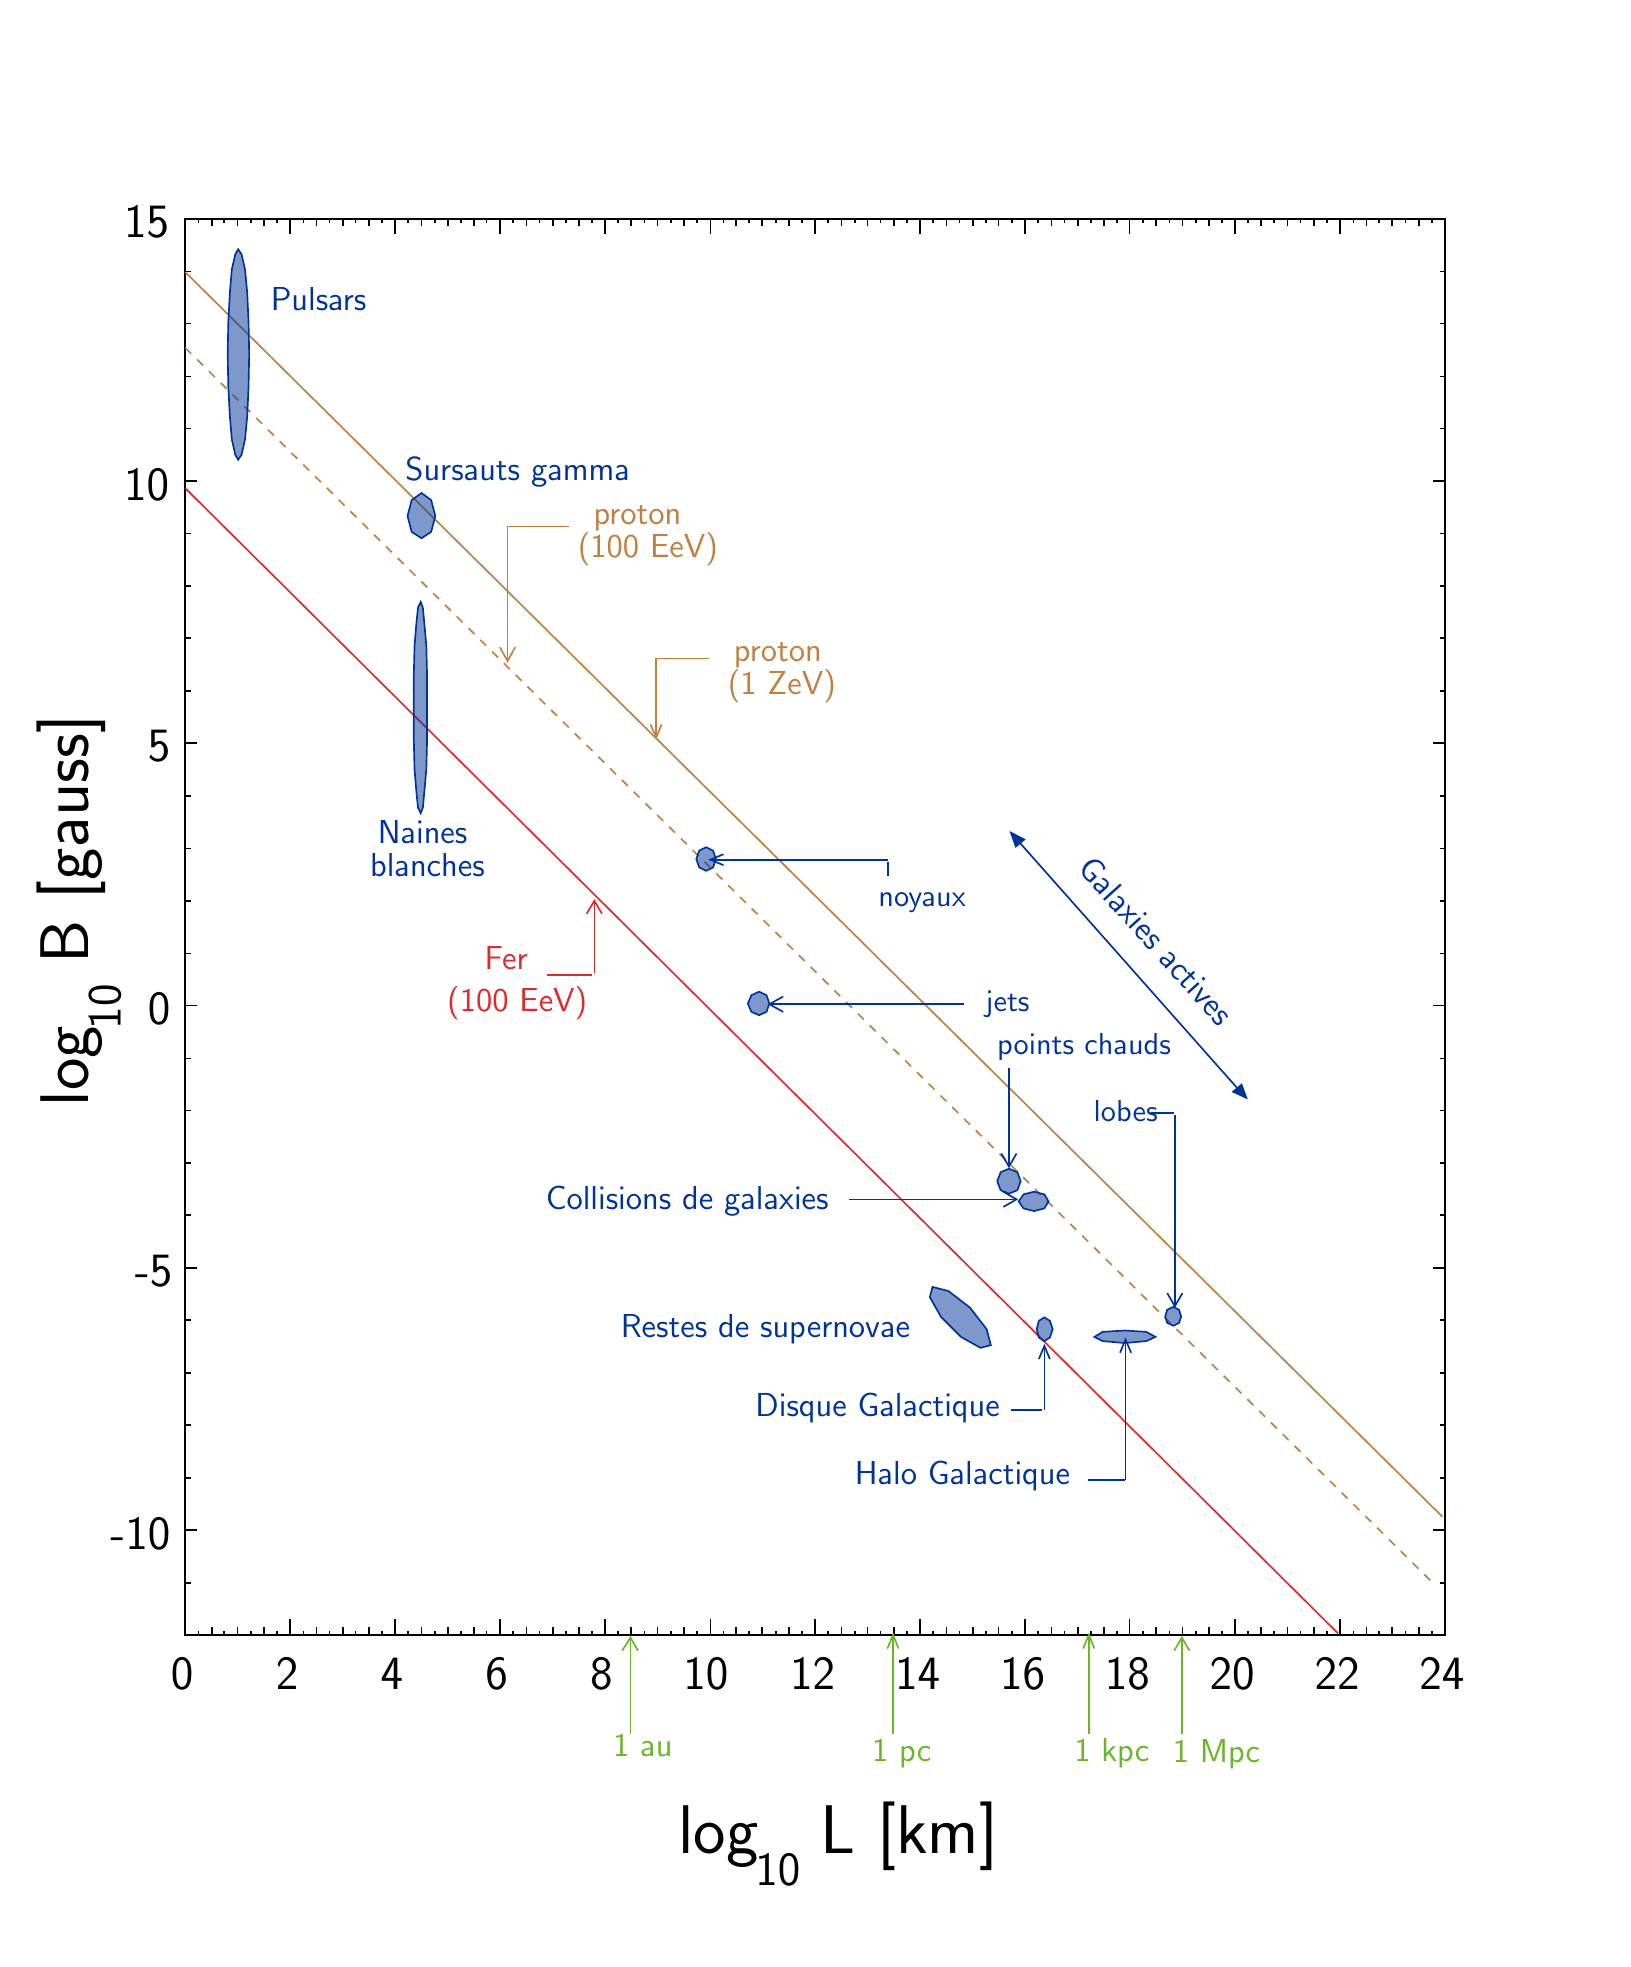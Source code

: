 \begin{tikzpicture}[y=-1cm]
  \definecolor{red}{RGB}{221,42,43}
  \definecolor{green}{RGB}{105,182,40}
  \definecolor{blue}{RGB}{0,51,153}
  \definecolor{orange}{RGB}{192,128,64}
  \definecolor{gray}{gray}{0.7}
  \colorlet{magenta}{blue}
  \colorlet{blue}{orange}
\sf
\path[fill=white] (0,27.94) rectangle (20.003,3.668);
\path[fill=white] (0,27.94) -- (0.07,27.87) -- (0.07,3.74) -- (19.933,3.74) -- (20.003,3.668) -- (0,3.668) -- cycle;
\path[fill=white] (0,27.94) -- (0.07,27.87) -- (19.933,27.87) -- (19.933,3.74) -- (20.003,3.668) -- (20.003,27.94) -- cycle;
\path[fill=white] (2.002,24.077) rectangle (18.0,6.094);
\draw[semithick,black] (2.002,24.077) rectangle (18.0,6.094);
\path[fill=white] (2.002,24.077) rectangle (18.0,6.094);
\draw[semithick,black] (2.002,24.077) rectangle (18.0,6.094);
\draw[semithick,black] (2.002,24.077) -- (18.0,24.077);
\path (9.675,26.856) node[text=black,anchor=base west] {\Huge{} L [km]};
\path (9.119,27.261) node[text=black,anchor=base west] {\fontsize{16.0}{19.2}\selectfont{}10};
\path (8.141,26.856) node[text=black,anchor=base west] {\Huge{}log};
\draw[semithick,black] (2.002,23.882) -- (2.002,24.077);
\draw[semithick,black] (2.17,24.033) -- (2.17,24.077);
\draw[semithick,black] (2.337,23.98) -- (2.337,24.077);
\draw[semithick,black] (2.496,24.033) -- (2.496,24.077);
\draw[semithick,black] (2.663,23.98) -- (2.663,24.077);
\draw[semithick,black] (2.832,24.033) -- (2.832,24.077);
\draw[semithick,black] (2.999,23.98) -- (2.999,24.077);
\draw[semithick,black] (3.167,24.033) -- (3.167,24.077);
\draw[semithick,black] (3.334,23.882) -- (3.334,24.077);
\draw[semithick,black] (3.501,24.033) -- (3.501,24.077);
\draw[semithick,black] (3.668,23.98) -- (3.668,24.077);
\draw[semithick,black] (3.835,24.033) -- (3.835,24.077);
\draw[semithick,black] (4.005,23.98) -- (4.005,24.077);
\draw[semithick,black] (4.163,24.033) -- (4.163,24.077);
\draw[semithick,black] (4.331,23.98) -- (4.331,24.077);
\draw[semithick,black] (4.498,24.033) -- (4.498,24.077);
\draw[semithick,black] (4.665,23.882) -- (4.665,24.077);
\draw[semithick,black] (4.832,24.033) -- (4.832,24.077);
\draw[semithick,black] (5.002,23.98) -- (5.002,24.077);
\draw[semithick,black] (5.169,24.033) -- (5.169,24.077);
\draw[semithick,black] (5.336,23.98) -- (5.336,24.077);
\draw[semithick,black] (5.503,24.033) -- (5.503,24.077);
\draw[semithick,black] (5.671,23.98) -- (5.671,24.077);
\draw[semithick,black] (5.829,24.033) -- (5.829,24.077);
\draw[semithick,black] (5.997,23.882) -- (5.997,24.077);
\draw[semithick,black] (6.166,24.033) -- (6.166,24.077);
\draw[semithick,black] (6.333,23.98) -- (6.333,24.077);
\draw[semithick,black] (6.5,24.033) -- (6.5,24.077);
\draw[semithick,black] (6.668,23.98) -- (6.668,24.077);
\draw[semithick,black] (6.835,24.033) -- (6.835,24.077);
\draw[semithick,black] (7.002,23.98) -- (7.002,24.077);
\draw[semithick,black] (7.169,24.033) -- (7.169,24.077);
\draw[semithick,black] (7.328,23.882) -- (7.328,24.077);
\draw[semithick,black] (7.497,24.033) -- (7.497,24.077);
\draw[semithick,black] (7.664,23.98) -- (7.664,24.077);
\draw[semithick,black] (7.832,24.033) -- (7.832,24.077);
\draw[semithick,black] (7.999,23.98) -- (7.999,24.077);
\draw[semithick,black] (8.166,24.033) -- (8.166,24.077);
\draw[semithick,black] (8.333,23.98) -- (8.333,24.077);
\draw[semithick,black] (8.503,24.033) -- (8.503,24.077);
\draw[semithick,black] (8.67,23.882) -- (8.67,24.077);
\draw[semithick,black] (8.837,24.033) -- (8.837,24.077);
\draw[semithick,black] (8.996,23.98) -- (8.996,24.077);
\draw[semithick,black] (9.163,24.033) -- (9.163,24.077);
\draw[semithick,black] (9.33,23.98) -- (9.33,24.077);
\draw[semithick,black] (9.5,24.033) -- (9.5,24.077);
\draw[semithick,black] (9.667,23.98) -- (9.667,24.077);
\draw[semithick,black] (9.834,24.033) -- (9.834,24.077);
\draw[semithick,black] (10.001,23.882) -- (10.001,24.077);
\draw[semithick,black] (10.168,24.033) -- (10.168,24.077);
\draw[semithick,black] (10.336,23.98) -- (10.336,24.077);
\draw[semithick,black] (10.505,24.033) -- (10.505,24.077);
\draw[semithick,black] (10.664,23.98) -- (10.664,24.077);
\draw[semithick,black] (10.831,24.033) -- (10.831,24.077);
\draw[semithick,black] (10.998,23.98) -- (10.998,24.077);
\draw[semithick,black] (11.165,24.033) -- (11.165,24.077);
\draw[semithick,black] (11.333,23.882) -- (11.333,24.077);
\draw[semithick,black] (11.5,24.033) -- (11.5,24.077);
\draw[semithick,black] (11.669,23.98) -- (11.669,24.077);
\draw[semithick,black] (11.836,24.033) -- (11.836,24.077);
\draw[semithick,black] (12.004,23.98) -- (12.004,24.077);
\draw[semithick,black] (12.171,24.033) -- (12.171,24.077);
\draw[semithick,black] (12.33,23.98) -- (12.33,24.077);
\draw[semithick,black] (12.497,24.033) -- (12.497,24.077);
\draw[semithick,black] (12.664,23.882) -- (12.664,24.077);
\draw[semithick,black] (12.833,24.033) -- (12.833,24.077);
\draw[semithick,black] (13.001,23.98) -- (13.001,24.077);
\draw[semithick,black] (13.168,24.033) -- (13.168,24.077);
\draw[semithick,black] (13.335,23.98) -- (13.335,24.077);
\draw[semithick,black] (13.502,24.033) -- (13.502,24.077);
\draw[semithick,black] (13.669,23.98) -- (13.669,24.077);
\draw[semithick,black] (13.837,24.033) -- (13.837,24.077);
\draw[semithick,black] (13.995,23.882) -- (13.995,24.077);
\draw[semithick,black] (14.165,24.033) -- (14.165,24.077);
\draw[semithick,black] (14.332,23.98) -- (14.332,24.077);
\draw[semithick,black] (14.499,24.033) -- (14.499,24.077);
\draw[semithick,black] (14.666,23.98) -- (14.666,24.077);
\draw[semithick,black] (14.834,24.033) -- (14.834,24.077);
\draw[semithick,black] (15.001,23.98) -- (15.001,24.077);
\draw[semithick,black] (15.17,24.033) -- (15.17,24.077);
\draw[semithick,black] (15.337,23.882) -- (15.337,24.077);
\draw[semithick,black] (15.496,24.033) -- (15.496,24.077);
\draw[semithick,black] (15.663,23.98) -- (15.663,24.077);
\draw[semithick,black] (15.831,24.033) -- (15.831,24.077);
\draw[semithick,black] (15.998,23.98) -- (15.998,24.077);
\draw[semithick,black] (16.165,24.033) -- (16.165,24.077);
\draw[semithick,black] (16.334,23.98) -- (16.334,24.077);
\draw[semithick,black] (16.502,24.033) -- (16.502,24.077);
\draw[semithick,black] (16.669,23.882) -- (16.669,24.077);
\draw[semithick,black] (16.836,24.033) -- (16.836,24.077);
\draw[semithick,black] (17.003,23.98) -- (17.003,24.077);
\draw[semithick,black] (17.162,24.033) -- (17.162,24.077);
\draw[semithick,black] (17.329,23.98) -- (17.329,24.077);
\draw[semithick,black] (17.498,24.033) -- (17.498,24.077);
\draw[semithick,black] (17.666,23.98) -- (17.666,24.077);
\draw[semithick,black] (17.833,24.033) -- (17.833,24.077);
\draw[semithick,black] (18.0,23.882) -- (18.0,24.077);
\begin{scope}[xshift=-4pt]
\path (1.835,24.773) node[text=black,anchor=base west] {\fontsize{17.0}{20.4}\selectfont{}0};
\path (3.167,24.773) node[text=black,anchor=base west] {\fontsize{17.0}{20.4}\selectfont{}2};
\path (4.498,24.773) node[text=black,anchor=base west] {\fontsize{17.0}{20.4}\selectfont{}4};
\path (5.829,24.773) node[text=black,anchor=base west] {\fontsize{17.0}{20.4}\selectfont{}6};
\path (7.161,24.773) node[text=black,anchor=base west] {\fontsize{17.0}{20.4}\selectfont{}8};
\path (8.344,24.773) node[text=black,anchor=base west] {\fontsize{17.0}{20.4}\selectfont{}10};
\path (9.701,24.773) node[text=black,anchor=base west] {\fontsize{17.0}{20.4}\selectfont{}12};
\path (11.034,24.773) node[text=black,anchor=base west] {\fontsize{17.0}{20.4}\selectfont{}14};
\path (12.366,24.773) node[text=black,anchor=base west] {\fontsize{17.0}{20.4}\selectfont{}16};
\path (13.697,24.773) node[text=black,anchor=base west] {\fontsize{17.0}{20.4}\selectfont{}18};
\path (15.028,24.773) node[text=black,anchor=base west] {\fontsize{17.0}{20.4}\selectfont{}20};
\path (16.36,24.773) node[text=black,anchor=base west] {\fontsize{17.0}{20.4}\selectfont{}22};
\path (17.691,24.773) node[text=black,anchor=base west] {\fontsize{17.0}{20.4}\selectfont{}24};
\end{scope}
\draw[semithick,black] (2.002,6.094) -- (18.0,6.094);
\draw[semithick,black] (2.002,6.289) -- (2.002,6.094);
\draw[semithick,black] (2.17,6.147) -- (2.17,6.094);
\draw[semithick,black] (2.337,6.191) -- (2.337,6.094);
\draw[semithick,black] (2.496,6.147) -- (2.496,6.094);
\draw[semithick,black] (2.663,6.191) -- (2.663,6.094);
\draw[semithick,black] (2.832,6.147) -- (2.832,6.094);
\draw[semithick,black] (2.999,6.191) -- (2.999,6.094);
\draw[semithick,black] (3.167,6.147) -- (3.167,6.094);
\draw[semithick,black] (3.334,6.289) -- (3.334,6.094);
\draw[semithick,black] (3.501,6.147) -- (3.501,6.094);
\draw[semithick,black] (3.668,6.191) -- (3.668,6.094);
\draw[semithick,black] (3.835,6.147) -- (3.835,6.094);
\draw[semithick,black] (4.005,6.191) -- (4.005,6.094);
\draw[semithick,black] (4.163,6.147) -- (4.163,6.094);
\draw[semithick,black] (4.331,6.191) -- (4.331,6.094);
\draw[semithick,black] (4.498,6.147) -- (4.498,6.094);
\draw[semithick,black] (4.665,6.289) -- (4.665,6.094);
\draw[semithick,black] (4.832,6.147) -- (4.832,6.094);
\draw[semithick,black] (5.002,6.191) -- (5.002,6.094);
\draw[semithick,black] (5.169,6.147) -- (5.169,6.094);
\draw[semithick,black] (5.336,6.191) -- (5.336,6.094);
\draw[semithick,black] (5.503,6.147) -- (5.503,6.094);
\draw[semithick,black] (5.671,6.191) -- (5.671,6.094);
\draw[semithick,black] (5.829,6.147) -- (5.829,6.094);
\draw[semithick,black] (5.997,6.289) -- (5.997,6.094);
\draw[semithick,black] (6.166,6.147) -- (6.166,6.094);
\draw[semithick,black] (6.333,6.191) -- (6.333,6.094);
\draw[semithick,black] (6.5,6.147) -- (6.5,6.094);
\draw[semithick,black] (6.668,6.191) -- (6.668,6.094);
\draw[semithick,black] (6.835,6.147) -- (6.835,6.094);
\draw[semithick,black] (7.002,6.191) -- (7.002,6.094);
\draw[semithick,black] (7.169,6.147) -- (7.169,6.094);
\draw[semithick,black] (7.328,6.289) -- (7.328,6.094);
\draw[semithick,black] (7.497,6.147) -- (7.497,6.094);
\draw[semithick,black] (7.664,6.191) -- (7.664,6.094);
\draw[semithick,black] (7.832,6.147) -- (7.832,6.094);
\draw[semithick,black] (7.999,6.191) -- (7.999,6.094);
\draw[semithick,black] (8.166,6.147) -- (8.166,6.094);
\draw[semithick,black] (8.333,6.191) -- (8.333,6.094);
\draw[semithick,black] (8.503,6.147) -- (8.503,6.094);
\draw[semithick,black] (8.67,6.289) -- (8.67,6.094);
\draw[semithick,black] (8.837,6.147) -- (8.837,6.094);
\draw[semithick,black] (8.996,6.191) -- (8.996,6.094);
\draw[semithick,black] (9.163,6.147) -- (9.163,6.094);
\draw[semithick,black] (9.33,6.191) -- (9.33,6.094);
\draw[semithick,black] (9.5,6.147) -- (9.5,6.094);
\draw[semithick,black] (9.667,6.191) -- (9.667,6.094);
\draw[semithick,black] (9.834,6.147) -- (9.834,6.094);
\draw[semithick,black] (10.001,6.289) -- (10.001,6.094);
\draw[semithick,black] (10.168,6.147) -- (10.168,6.094);
\draw[semithick,black] (10.336,6.191) -- (10.336,6.094);
\draw[semithick,black] (10.505,6.147) -- (10.505,6.094);
\draw[semithick,black] (10.664,6.191) -- (10.664,6.094);
\draw[semithick,black] (10.831,6.147) -- (10.831,6.094);
\draw[semithick,black] (10.998,6.191) -- (10.998,6.094);
\draw[semithick,black] (11.165,6.147) -- (11.165,6.094);
\draw[semithick,black] (11.333,6.289) -- (11.333,6.094);
\draw[semithick,black] (11.5,6.147) -- (11.5,6.094);
\draw[semithick,black] (11.669,6.191) -- (11.669,6.094);
\draw[semithick,black] (11.836,6.147) -- (11.836,6.094);
\draw[semithick,black] (12.004,6.191) -- (12.004,6.094);
\draw[semithick,black] (12.171,6.147) -- (12.171,6.094);
\draw[semithick,black] (12.33,6.191) -- (12.33,6.094);
\draw[semithick,black] (12.497,6.147) -- (12.497,6.094);
\draw[semithick,black] (12.664,6.289) -- (12.664,6.094);
\draw[semithick,black] (12.833,6.147) -- (12.833,6.094);
\draw[semithick,black] (13.001,6.191) -- (13.001,6.094);
\draw[semithick,black] (13.168,6.147) -- (13.168,6.094);
\draw[semithick,black] (13.335,6.191) -- (13.335,6.094);
\draw[semithick,black] (13.502,6.147) -- (13.502,6.094);
\draw[semithick,black] (13.669,6.191) -- (13.669,6.094);
\draw[semithick,black] (13.837,6.147) -- (13.837,6.094);
\draw[semithick,black] (13.995,6.289) -- (13.995,6.094);
\draw[semithick,black] (14.165,6.147) -- (14.165,6.094);
\draw[semithick,black] (14.332,6.191) -- (14.332,6.094);
\draw[semithick,black] (14.499,6.147) -- (14.499,6.094);
\draw[semithick,black] (14.666,6.191) -- (14.666,6.094);
\draw[semithick,black] (14.834,6.147) -- (14.834,6.094);
\draw[semithick,black] (15.001,6.191) -- (15.001,6.094);
\draw[semithick,black] (15.17,6.147) -- (15.17,6.094);
\draw[semithick,black] (15.337,6.289) -- (15.337,6.094);
\draw[semithick,black] (15.496,6.147) -- (15.496,6.094);
\draw[semithick,black] (15.663,6.191) -- (15.663,6.094);
\draw[semithick,black] (15.831,6.147) -- (15.831,6.094);
\draw[semithick,black] (15.998,6.191) -- (15.998,6.094);
\draw[semithick,black] (16.165,6.147) -- (16.165,6.094);
\draw[semithick,black] (16.334,6.191) -- (16.334,6.094);
\draw[semithick,black] (16.502,6.147) -- (16.502,6.094);
\draw[semithick,black] (16.669,6.289) -- (16.669,6.094);
\draw[semithick,black] (16.836,6.147) -- (16.836,6.094);
\draw[semithick,black] (17.003,6.191) -- (17.003,6.094);
\draw[semithick,black] (17.162,6.147) -- (17.162,6.094);
\draw[semithick,black] (17.329,6.191) -- (17.329,6.094);
\draw[semithick,black] (17.498,6.147) -- (17.498,6.094);
\draw[semithick,black] (17.666,6.191) -- (17.666,6.094);
\draw[semithick,black] (17.833,6.147) -- (17.833,6.094);
\draw[semithick,black] (18.0,6.289) -- (18.0,6.094);
\draw[semithick,black] (2.002,24.077) -- (2.002,6.094);
\path (0.777,15.955) node[text=black,anchor=base west,rotate=90.0] {\Huge{} B [gauss]};
\path (1.181,16.51) node[text=black,anchor=base west,rotate=90.0] {\fontsize{16.0}{19.2}\selectfont{}10};
\path (0.777,17.49) node[text=black,anchor=base west,rotate=90.0] {\Huge{}log};
\draw[semithick,black] (2.153,22.746) -- (2.002,22.746);
\draw[semithick,black] (2.072,22.083) -- (2.002,22.083);
\draw[semithick,black] (2.072,21.414) -- (2.002,21.414);
\draw[semithick,black] (2.072,20.752) -- (2.002,20.752);
\draw[semithick,black] (2.072,20.083) -- (2.002,20.083);
\draw[semithick,black] (2.153,19.42) -- (2.002,19.42);
\draw[semithick,black] (2.072,18.749) -- (2.002,18.749);
\draw[semithick,black] (2.072,18.089) -- (2.002,18.089);
\draw[semithick,black] (2.072,17.418) -- (2.002,17.418);
\draw[semithick,black] (2.072,16.758) -- (2.002,16.758);
\draw[semithick,black] (2.153,16.087) -- (2.002,16.087);
\draw[semithick,black] (2.072,15.426) -- (2.002,15.426);
\draw[semithick,black] (2.072,14.755) -- (2.002,14.755);
\draw[semithick,black] (2.072,14.093) -- (2.002,14.093);
\draw[semithick,black] (2.072,13.424) -- (2.002,13.424);
\draw[semithick,black] (2.153,12.753) -- (2.002,12.753);
\draw[semithick,black] (2.072,12.093) -- (2.002,12.093);
\draw[semithick,black] (2.072,11.422) -- (2.002,11.422);
\draw[semithick,black] (2.072,10.759) -- (2.002,10.759);
\draw[semithick,black] (2.072,10.09) -- (2.002,10.09);
\draw[semithick,black] (2.153,9.428) -- (2.002,9.428);
\draw[semithick,black] (2.072,8.759) -- (2.002,8.759);
\draw[semithick,black] (2.072,8.096) -- (2.002,8.096);
\draw[semithick,black] (2.072,7.425) -- (2.002,7.425);
\draw[semithick,black] (2.072,6.765) -- (2.002,6.765);
\draw[semithick,black] (2.153,6.094) -- (2.002,6.094);
\draw[semithick,black] (2.153,22.746) -- (2.002,22.746);
\draw[semithick,black] (2.072,23.417) -- (2.002,23.417);
\draw[semithick,black] (2.072,24.077) -- (2.002,24.077);
\begin{scope}[xshift=-5pt]
\path (1.103,22.993) node[text=black,anchor=base west] {\fontsize{17.0}{20.4}\selectfont{}-10};
\path (1.412,19.649) node[text=black,anchor=base west] {\fontsize{17.0}{20.4}\selectfont{}-5};
\path (1.579,16.334) node[text=black,anchor=base west] {\fontsize{17.0}{20.4}\selectfont{}0};
\path (1.579,12.992) node[text=black,anchor=base west] {\fontsize{17.0}{20.4}\selectfont{}5};
\path (1.278,9.675) node[text=black,anchor=base west] {\fontsize{17.0}{20.4}\selectfont{}10};
\path (1.278,6.333) node[text=black,anchor=base west] {\fontsize{17.0}{20.4}\selectfont{}15};
\end{scope}
\draw[semithick,black] (18.0,24.077) -- (18.0,6.094);
\draw[semithick,black] (17.85,22.746) -- (18.0,22.746);
\draw[semithick,black] (17.93,22.083) -- (18.0,22.083);
\draw[semithick,black] (17.93,21.414) -- (18.0,21.414);
\draw[semithick,black] (17.93,20.752) -- (18.0,20.752);
\draw[semithick,black] (17.93,20.083) -- (18.0,20.083);
\draw[semithick,black] (17.85,19.42) -- (18.0,19.42);
\draw[semithick,black] (17.93,18.749) -- (18.0,18.749);
\draw[semithick,black] (17.93,18.089) -- (18.0,18.089);
\draw[semithick,black] (17.93,17.418) -- (18.0,17.418);
\draw[semithick,black] (17.93,16.758) -- (18.0,16.758);
\draw[semithick,black] (17.85,16.087) -- (18.0,16.087);
\draw[semithick,black] (17.93,15.426) -- (18.0,15.426);
\draw[semithick,black] (17.93,14.755) -- (18.0,14.755);
\draw[semithick,black] (17.93,14.093) -- (18.0,14.093);
\draw[semithick,black] (17.93,13.424) -- (18.0,13.424);
\draw[semithick,black] (17.85,12.753) -- (18.0,12.753);
\draw[semithick,black] (17.93,12.093) -- (18.0,12.093);
\draw[semithick,black] (17.93,11.422) -- (18.0,11.422);
\draw[semithick,black] (17.93,10.759) -- (18.0,10.759);
\draw[semithick,black] (17.93,10.09) -- (18.0,10.09);
\draw[semithick,black] (17.85,9.428) -- (18.0,9.428);
\draw[semithick,black] (17.93,8.759) -- (18.0,8.759);
\draw[semithick,black] (17.93,8.096) -- (18.0,8.096);
\draw[semithick,black] (17.93,7.425) -- (18.0,7.425);
\draw[semithick,black] (17.93,6.765) -- (18.0,6.765);
\draw[semithick,black] (17.85,6.094) -- (18.0,6.094);
\draw[semithick,black] (17.85,22.746) -- (18.0,22.746);
\draw[semithick,black] (17.93,23.417) -- (18.0,23.417);
\draw[semithick,black] (17.93,24.077) -- (18.0,24.077);
\draw[semithick,red] (2.002,9.517) -- (16.641,24.06);
\draw[semithick,dashed,blue] (2.002,7.734) -- (17.886,23.459);
\draw[semithick,blue] (2.002,6.773) -- (17.966,22.578);
\draw[semithick,green] (7.656,24.113) -- (7.656,25.339);
\draw[semithick,green] (7.55,24.28) -- (7.656,24.113) -- (7.751,24.28);
\path (7.311,25.629) node[text=green,anchor=base west] {\fontsize{13.0}{15.6}\selectfont{}1 au};
\draw[semithick,green] (10.99,24.077) -- (10.99,25.339);
\draw[semithick,green] (10.918,24.253) -- (10.99,24.077) -- (11.06,24.253);
\path (10.6,25.682) node[text=green,anchor=base west] {\fontsize{13.0}{15.6}\selectfont{}1 pc};
\draw[semithick,green] (13.477,24.077) -- (13.477,25.339);
\draw[semithick,green] (13.405,24.253) -- (13.477,24.077) -- (13.547,24.253);
\path (13.168,25.682) node[text=green,anchor=base west] {\fontsize{13.0}{15.6}\selectfont{}1 kpc};
\draw[semithick,green] (14.658,24.113) -- (14.658,25.339);
\draw[semithick,green] (14.561,24.28) -- (14.658,24.113) -- (14.755,24.28);
\path (14.419,25.701) node[text=green,anchor=base west] {\fontsize{13.0}{15.6}\selectfont{}1 Mpc};
\draw[semithick,blue] (6.094,11.712) -- (6.094,10.001);
\draw[semithick,blue] (6.191,11.536) -- (6.094,11.712) -- (5.997,11.536);
\draw[semithick,blue] (6.094,10.001) -- (6.871,10.001);
\path (7.063,9.976) node[text=blue,anchor=base west] {\fontsize{13.0}{15.6}\selectfont{}proton};
\path (6.862,10.399) node[text=blue,anchor=base west] {\large{}(100 EeV)};
\draw[semithick,blue] (7.982,12.683) -- (7.982,11.678);
\draw[semithick,blue] (8.052,12.516) -- (7.982,12.683) -- (7.91,12.516);
\draw[semithick,blue] (7.982,11.678) -- (8.651,11.678);
\path (8.846,11.712) node[text=blue,anchor=base west] {\fontsize{13.0}{15.6}\selectfont{}proton};
\path (8.767,12.135) node[text=blue,anchor=base west] {\large{}(1 ZeV)};
\draw[semithick,red] (7.197,14.755) -- (7.197,15.672);
\draw[semithick,red] (7.099,14.922) -- (7.197,14.755) -- (7.294,14.922);
\draw[semithick,red] (7.169,15.699) -- (6.598,15.699);
\path (5.679,15.627) node[text=red,anchor=base west] {\fontsize{13.0}{15.6}\selectfont{}Fer};
\path (5.203,16.157) node[text=red,anchor=base west] {\large{}(100 EeV)};
\path[fill=magenta, opacity=0.5] (2.813,7.815) -- (2.805,7.408) -- (2.788,7.029) -- (2.76,6.737) -- (2.716,6.545) -- (2.673,6.483) -- (2.637,6.545) -- (2.593,6.737) -- (2.568,7.029) -- (2.548,7.408) -- (2.54,7.815) -- (2.548,8.23) -- (2.568,8.608) -- (2.593,8.898) -- (2.637,9.093) -- (2.673,9.155) -- (2.716,9.093) -- (2.76,8.898) -- (2.788,8.608) -- (2.805,8.23);
\draw[semithick,magenta] (2.813,7.815) -- (2.805,7.408) -- (2.788,7.029) -- (2.76,6.737) -- (2.716,6.545) -- (2.673,6.483) -- (2.637,6.545) -- (2.593,6.737) -- (2.568,7.029) -- (2.548,7.408) -- (2.54,7.815) -- (2.548,8.23) -- (2.568,8.608) -- (2.593,8.898) -- (2.637,9.093) -- (2.673,9.155) -- (2.716,9.093) -- (2.76,8.898) -- (2.788,8.608) -- (2.805,8.23) -- cycle;
\path[fill=magenta, opacity=0.5] (5.177,9.87) -- (5.124,9.667) -- (5.002,9.578) -- (4.877,9.667) -- (4.824,9.87) -- (4.877,10.071) -- (5.002,10.152) -- (5.124,10.071);
\draw[semithick,magenta] (5.177,9.87) -- (5.124,9.667) -- (5.002,9.578) -- (4.877,9.667) -- (4.824,9.87) -- (4.877,10.071) -- (5.002,10.152) -- (5.124,10.071) -- cycle;
\path[fill=magenta, opacity=0.5] (5.072,12.304) -- (5.072,11.889) -- (5.063,11.519) -- (5.036,11.218) -- (5.019,11.034) -- (4.991,10.962) -- (4.957,11.034) -- (4.938,11.218) -- (4.913,11.519) -- (4.904,11.889) -- (4.904,12.717) -- (4.913,13.087) -- (4.938,13.388) -- (4.957,13.574) -- (4.991,13.644) -- (5.019,13.574) -- (5.036,13.388) -- (5.063,13.087) -- (5.072,12.717);
\draw[semithick,magenta] (5.072,12.304) -- (5.072,11.889) -- (5.063,11.519) -- (5.036,11.218) -- (5.019,11.034) -- (4.991,10.962) -- (4.957,11.034) -- (4.938,11.218) -- (4.913,11.519) -- (4.904,11.889) -- (4.904,12.717) -- (4.913,13.087) -- (4.938,13.388) -- (4.957,13.574) -- (4.991,13.644) -- (5.019,13.574) -- (5.036,13.388) -- (5.063,13.087) -- (5.072,12.717) -- cycle;
\path[fill=magenta, opacity=0.5] (8.74,14.226) -- (8.706,14.12) -- (8.617,14.076) -- (8.528,14.12) -- (8.492,14.226) -- (8.528,14.332) -- (8.617,14.376) -- (8.706,14.332);
\draw[semithick,magenta] (8.74,14.226) -- (8.706,14.12) -- (8.617,14.076) -- (8.528,14.12) -- (8.492,14.226) -- (8.528,14.332) -- (8.617,14.376) -- (8.706,14.332) -- cycle;
\path[fill=magenta, opacity=0.5] (11.968,19.924) -- (11.695,19.713) -- (11.491,19.66) -- (11.458,19.791) -- (11.597,20.038) -- (11.853,20.295) -- (12.101,20.434) -- (12.232,20.4) -- (12.179,20.197);
\draw[semithick,magenta] (11.968,19.924) -- (11.695,19.713) -- (11.491,19.66) -- (11.458,19.791) -- (11.597,20.038) -- (11.853,20.295) -- (12.101,20.434) -- (12.232,20.4) -- (12.179,20.197) -- cycle;
\path[fill=magenta, opacity=0.5] (13.018,20.197) -- (12.982,20.091) -- (12.912,20.047) -- (12.842,20.091) -- (12.814,20.197) -- (12.842,20.303) -- (12.912,20.348) -- (12.982,20.303);
\draw[semithick,magenta] (13.018,20.197) -- (12.982,20.091) -- (12.912,20.047) -- (12.842,20.091) -- (12.814,20.197) -- (12.842,20.303) -- (12.912,20.348) -- (12.982,20.303) -- cycle;
\path[fill=magenta, opacity=0.5] (14.323,20.295) -- (14.207,20.231) -- (13.934,20.214) -- (13.652,20.231) -- (13.547,20.295) -- (13.652,20.348) -- (13.934,20.373) -- (14.207,20.348);
\draw[semithick,magenta] (14.323,20.295) -- (14.207,20.231) -- (13.934,20.214) -- (13.652,20.231) -- (13.547,20.295) -- (13.652,20.348) -- (13.934,20.373) -- (14.207,20.348) -- cycle;
\path[fill=magenta, opacity=0.5] (14.649,20.038) -- (14.622,19.95) -- (14.552,19.914) -- (14.472,19.95) -- (14.446,20.038) -- (14.472,20.117) -- (14.552,20.153) -- (14.622,20.117);
\draw[semithick,magenta] (14.649,20.038) -- (14.622,19.95) -- (14.552,19.914) -- (14.472,19.95) -- (14.446,20.038) -- (14.472,20.117) -- (14.552,20.153) -- (14.622,20.117) -- cycle;
\path[fill=magenta, opacity=0.5] (12.611,18.318) -- (12.569,18.203) -- (12.463,18.159) -- (12.357,18.203) -- (12.313,18.318) -- (12.357,18.432) -- (12.463,18.476) -- (12.569,18.432);
\draw[semithick,magenta] (12.611,18.318) -- (12.569,18.203) -- (12.463,18.159) -- (12.357,18.203) -- (12.313,18.318) -- (12.357,18.432) -- (12.463,18.476) -- (12.569,18.432) -- cycle;
\path[fill=magenta, opacity=0.5] (12.965,18.574) -- (12.912,18.485) -- (12.78,18.451) -- (12.647,18.485) -- (12.586,18.574) -- (12.647,18.663) -- (12.78,18.697) -- (12.912,18.663);
\draw[semithick,magenta] (12.965,18.574) -- (12.912,18.485) -- (12.78,18.451) -- (12.647,18.485) -- (12.586,18.574) -- (12.647,18.663) -- (12.78,18.697) -- (12.912,18.663) -- cycle;
\path[fill=magenta, opacity=0.5] (9.419,16.061) -- (9.383,15.955) -- (9.288,15.911) -- (9.191,15.955) -- (9.146,16.061) -- (9.191,16.167) -- (9.288,16.209) -- (9.383,16.167);
\draw[semithick,magenta] (9.419,16.061) -- (9.383,15.955) -- (9.288,15.911) -- (9.191,15.955) -- (9.146,16.061) -- (9.191,16.167) -- (9.288,16.209) -- (9.383,16.167) -- cycle;
\path (2.963,7.258) node[text=magenta,anchor=base west] {\fontsize{13.0}{15.6}\selectfont{}Pulsars};
\path (4.322,14.023) node[text=magenta,anchor=base west] {\fontsize{13.0}{15.6}\selectfont{}Naines};
\path (4.225,14.446) node[text=magenta,anchor=base west] {\fontsize{13.0}{15.6}\selectfont{}blanches};
\path (4.674,9.419) node[text=magenta,anchor=base west] {\fontsize{13.0}{15.6}\selectfont{}Sursauts gamma};
\draw[semithick,magenta] (8.67,14.235) -- (10.928,14.235);
\draw[semithick,magenta] (8.837,14.304) -- (8.67,14.235) -- (8.837,14.165);
\path (10.681,14.825) node[text=magenta,anchor=base west] {\fontsize{11.0}{13.2}\selectfont{}noyaux};
\draw[semithick,magenta] (10.928,14.262) -- (10.928,14.446);
\draw[semithick,magenta] (9.419,16.07) -- (11.889,16.07);
\draw[semithick,magenta] (9.595,16.167) -- (9.419,16.07) -- (9.595,15.972);
\path (12.04,16.157) node[text=magenta,anchor=base west] {\fontsize{11.0}{13.2}\selectfont{}jets};
\draw[semithick,magenta] (12.463,18.133) -- (12.463,16.88);
\draw[semithick,magenta] (12.558,17.966) -- (12.463,18.133) -- (12.366,17.966);
\path (12.188,16.713) node[text=magenta,anchor=base west] {\fontsize{11.0}{13.2}\selectfont{}points chauds};
\draw[semithick,magenta] (12.558,18.548) -- (10.425,18.548);
\draw[semithick,magenta] (12.391,18.451) -- (12.558,18.548) -- (12.391,18.644);
\path (6.456,18.671) node[text=magenta,anchor=base west] {\fontsize{13.0}{15.6}\selectfont{}Collisions de galaxies};
\draw[semithick,magenta] (12.912,20.409) -- (12.912,21.22);
\draw[semithick,magenta] (12.842,20.576) -- (12.912,20.409) -- (12.982,20.576);
\path (9.119,21.308) node[text=magenta,anchor=base west] {\fontsize{13.0}{15.6}\selectfont{}Disque Galactique};
\draw[semithick,magenta] (12.886,21.22) -- (12.488,21.22);
\path (7.408,20.303) node[text=magenta,anchor=base west] {\fontsize{13.0}{15.6}\selectfont{}Restes de supernovae};
\path (10.38,22.164) node[text=magenta,anchor=base west] {\fontsize{13.0}{15.6}\selectfont{}Halo Galactique};
\draw[semithick,magenta] (13.942,20.328) -- (13.942,22.111);
\draw[semithick,magenta] (13.873,20.496) -- (13.942,20.328) -- (14.014,20.496);
\draw[semithick,magenta] (13.468,22.111) -- (13.942,22.111);
\draw[semithick,magenta] (14.569,19.905) -- (14.569,17.479);
\draw[semithick,magenta] (14.666,19.738) -- (14.569,19.905) -- (14.472,19.738);
\path (13.415,17.56) node[text=magenta,anchor=base west] {\fontsize{11.0}{13.2}\selectfont{}lobes};
\draw[semithick,magenta] (14.271,17.454) -- (14.552,17.454);
\draw[semithick,magenta] (12.603,14.023) -- (15.363,17.137);
\path[fill=magenta] (15.416,17.092) -- (15.477,17.259) -- (15.31,17.181);
\draw[semithick,magenta] (15.416,17.092) -- (15.477,17.259) -- (15.31,17.181) -- cycle;
\path[fill=magenta] (12.55,14.067) -- (12.488,13.892) -- (12.656,13.978);
\draw[semithick,magenta] (12.55,14.067) -- (12.488,13.892) -- (12.656,13.978) -- cycle;
\path (13.238,14.271) node[text=magenta,anchor=base west,rotate=312.0] {\large{}Galaxies actives};

\end{tikzpicture}%

%% Configure (x)emacs for this file ...
%% Local Variables:
%% mode: latex
%% End:

